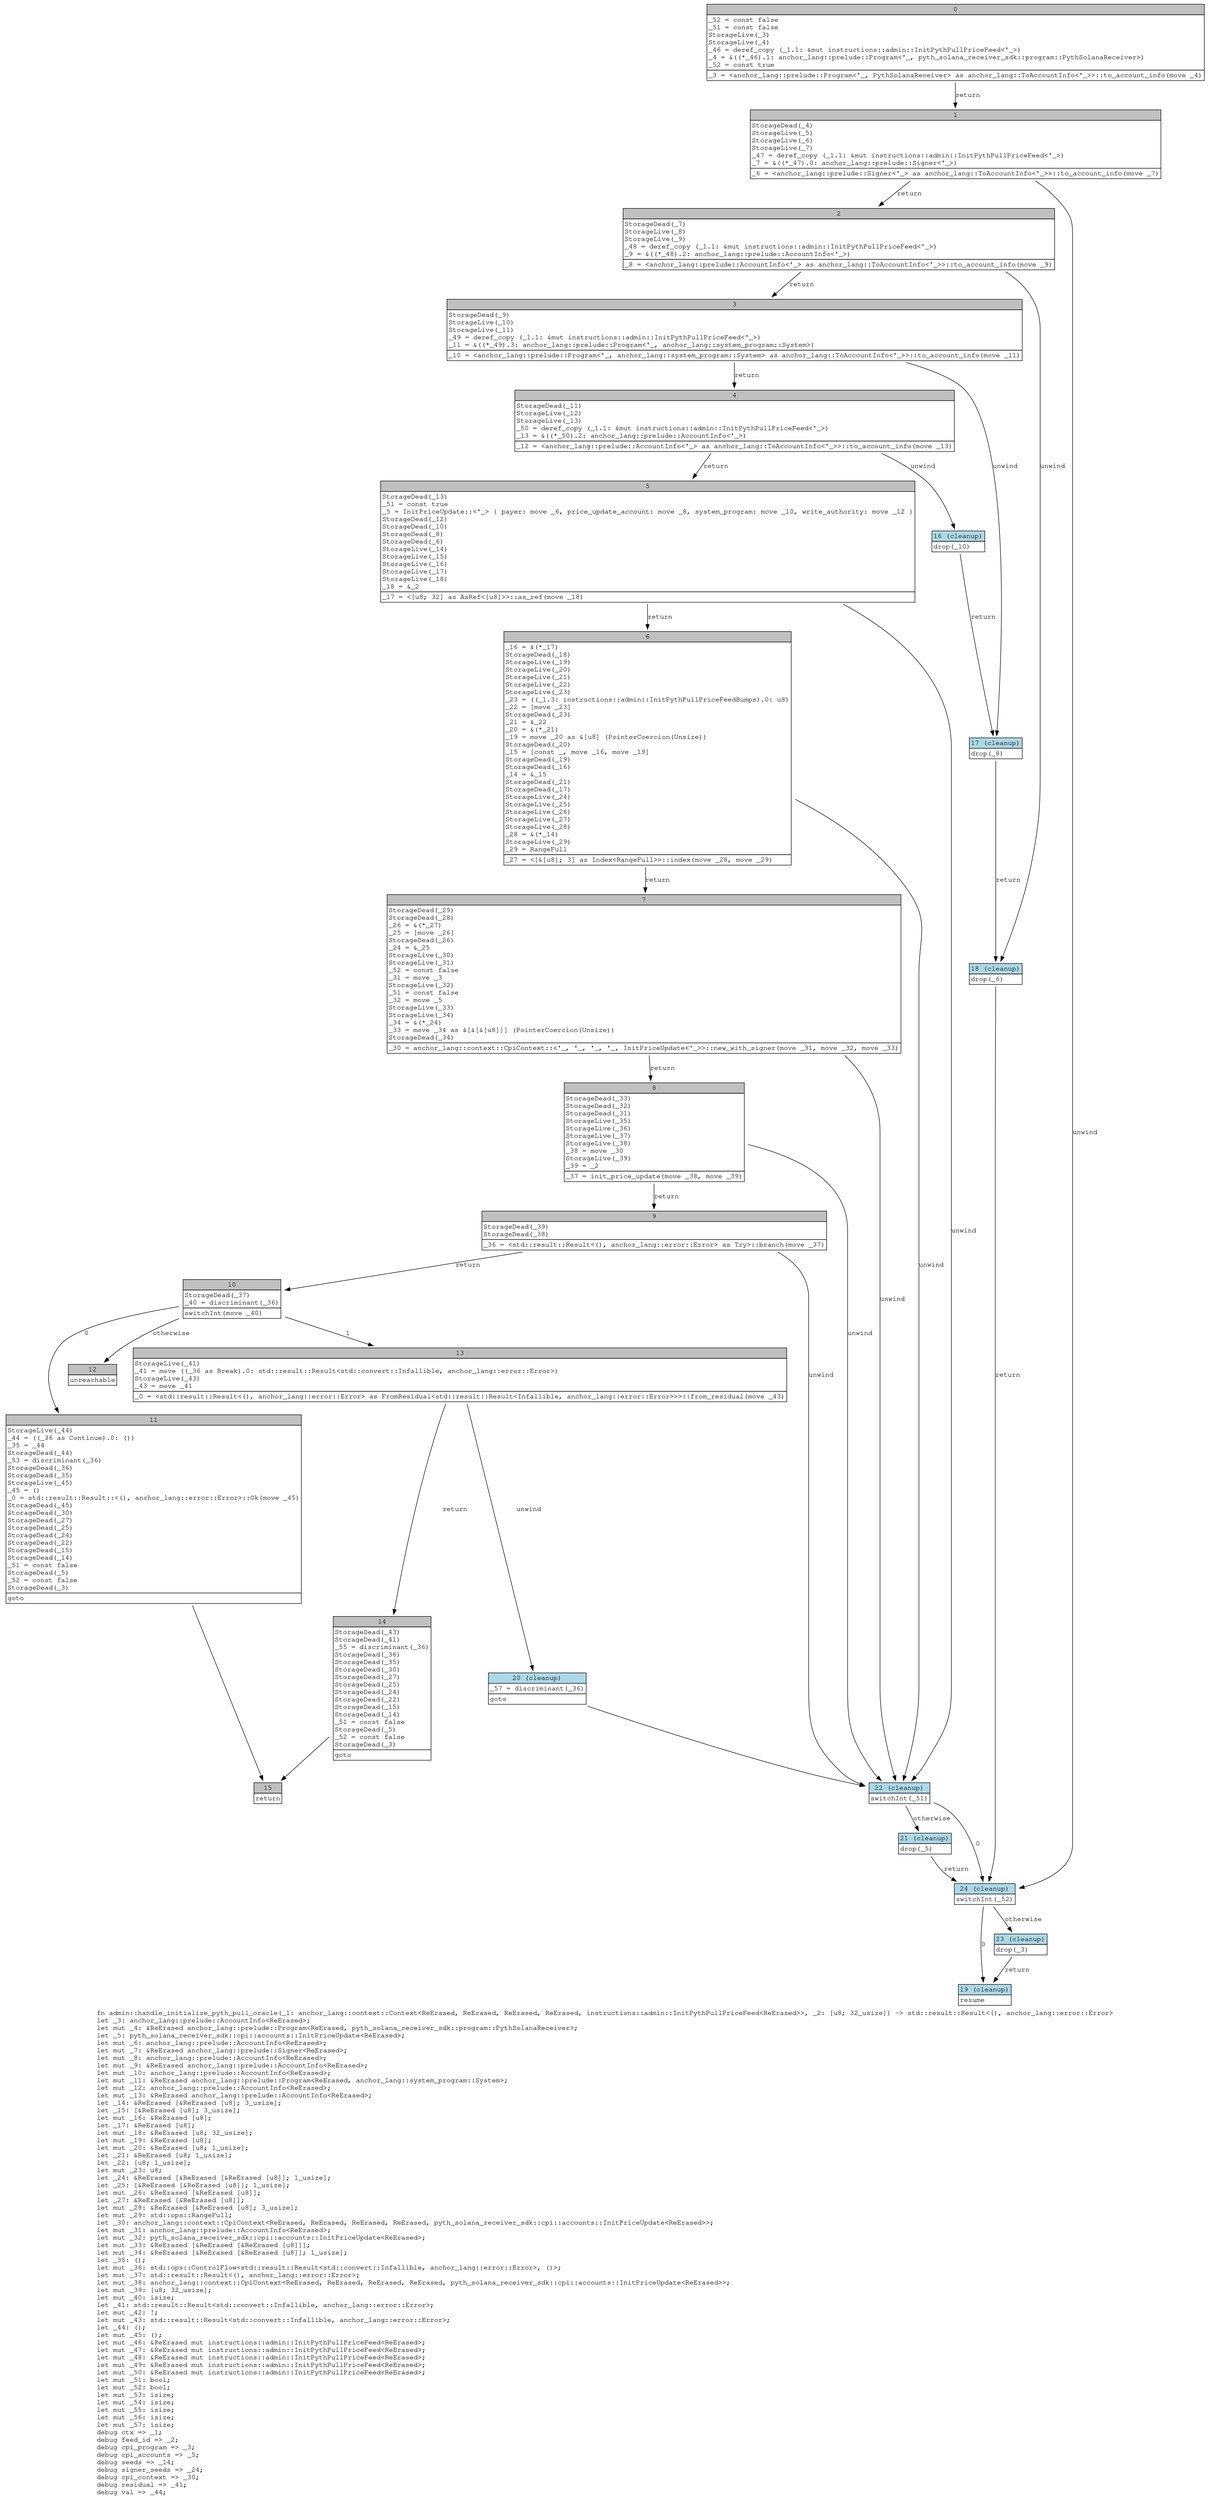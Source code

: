 digraph Mir_0_1115 {
    graph [fontname="Courier, monospace"];
    node [fontname="Courier, monospace"];
    edge [fontname="Courier, monospace"];
    label=<fn admin::handle_initialize_pyth_pull_oracle(_1: anchor_lang::context::Context&lt;ReErased, ReErased, ReErased, ReErased, instructions::admin::InitPythPullPriceFeed&lt;ReErased&gt;&gt;, _2: [u8; 32_usize]) -&gt; std::result::Result&lt;(), anchor_lang::error::Error&gt;<br align="left"/>let _3: anchor_lang::prelude::AccountInfo&lt;ReErased&gt;;<br align="left"/>let mut _4: &amp;ReErased anchor_lang::prelude::Program&lt;ReErased, pyth_solana_receiver_sdk::program::PythSolanaReceiver&gt;;<br align="left"/>let _5: pyth_solana_receiver_sdk::cpi::accounts::InitPriceUpdate&lt;ReErased&gt;;<br align="left"/>let mut _6: anchor_lang::prelude::AccountInfo&lt;ReErased&gt;;<br align="left"/>let mut _7: &amp;ReErased anchor_lang::prelude::Signer&lt;ReErased&gt;;<br align="left"/>let mut _8: anchor_lang::prelude::AccountInfo&lt;ReErased&gt;;<br align="left"/>let mut _9: &amp;ReErased anchor_lang::prelude::AccountInfo&lt;ReErased&gt;;<br align="left"/>let mut _10: anchor_lang::prelude::AccountInfo&lt;ReErased&gt;;<br align="left"/>let mut _11: &amp;ReErased anchor_lang::prelude::Program&lt;ReErased, anchor_lang::system_program::System&gt;;<br align="left"/>let mut _12: anchor_lang::prelude::AccountInfo&lt;ReErased&gt;;<br align="left"/>let mut _13: &amp;ReErased anchor_lang::prelude::AccountInfo&lt;ReErased&gt;;<br align="left"/>let _14: &amp;ReErased [&amp;ReErased [u8]; 3_usize];<br align="left"/>let _15: [&amp;ReErased [u8]; 3_usize];<br align="left"/>let mut _16: &amp;ReErased [u8];<br align="left"/>let _17: &amp;ReErased [u8];<br align="left"/>let mut _18: &amp;ReErased [u8; 32_usize];<br align="left"/>let mut _19: &amp;ReErased [u8];<br align="left"/>let mut _20: &amp;ReErased [u8; 1_usize];<br align="left"/>let _21: &amp;ReErased [u8; 1_usize];<br align="left"/>let _22: [u8; 1_usize];<br align="left"/>let mut _23: u8;<br align="left"/>let _24: &amp;ReErased [&amp;ReErased [&amp;ReErased [u8]]; 1_usize];<br align="left"/>let _25: [&amp;ReErased [&amp;ReErased [u8]]; 1_usize];<br align="left"/>let mut _26: &amp;ReErased [&amp;ReErased [u8]];<br align="left"/>let _27: &amp;ReErased [&amp;ReErased [u8]];<br align="left"/>let mut _28: &amp;ReErased [&amp;ReErased [u8]; 3_usize];<br align="left"/>let mut _29: std::ops::RangeFull;<br align="left"/>let _30: anchor_lang::context::CpiContext&lt;ReErased, ReErased, ReErased, ReErased, pyth_solana_receiver_sdk::cpi::accounts::InitPriceUpdate&lt;ReErased&gt;&gt;;<br align="left"/>let mut _31: anchor_lang::prelude::AccountInfo&lt;ReErased&gt;;<br align="left"/>let mut _32: pyth_solana_receiver_sdk::cpi::accounts::InitPriceUpdate&lt;ReErased&gt;;<br align="left"/>let mut _33: &amp;ReErased [&amp;ReErased [&amp;ReErased [u8]]];<br align="left"/>let mut _34: &amp;ReErased [&amp;ReErased [&amp;ReErased [u8]]; 1_usize];<br align="left"/>let _35: ();<br align="left"/>let mut _36: std::ops::ControlFlow&lt;std::result::Result&lt;std::convert::Infallible, anchor_lang::error::Error&gt;, ()&gt;;<br align="left"/>let mut _37: std::result::Result&lt;(), anchor_lang::error::Error&gt;;<br align="left"/>let mut _38: anchor_lang::context::CpiContext&lt;ReErased, ReErased, ReErased, ReErased, pyth_solana_receiver_sdk::cpi::accounts::InitPriceUpdate&lt;ReErased&gt;&gt;;<br align="left"/>let mut _39: [u8; 32_usize];<br align="left"/>let mut _40: isize;<br align="left"/>let _41: std::result::Result&lt;std::convert::Infallible, anchor_lang::error::Error&gt;;<br align="left"/>let mut _42: !;<br align="left"/>let mut _43: std::result::Result&lt;std::convert::Infallible, anchor_lang::error::Error&gt;;<br align="left"/>let _44: ();<br align="left"/>let mut _45: ();<br align="left"/>let mut _46: &amp;ReErased mut instructions::admin::InitPythPullPriceFeed&lt;ReErased&gt;;<br align="left"/>let mut _47: &amp;ReErased mut instructions::admin::InitPythPullPriceFeed&lt;ReErased&gt;;<br align="left"/>let mut _48: &amp;ReErased mut instructions::admin::InitPythPullPriceFeed&lt;ReErased&gt;;<br align="left"/>let mut _49: &amp;ReErased mut instructions::admin::InitPythPullPriceFeed&lt;ReErased&gt;;<br align="left"/>let mut _50: &amp;ReErased mut instructions::admin::InitPythPullPriceFeed&lt;ReErased&gt;;<br align="left"/>let mut _51: bool;<br align="left"/>let mut _52: bool;<br align="left"/>let mut _53: isize;<br align="left"/>let mut _54: isize;<br align="left"/>let mut _55: isize;<br align="left"/>let mut _56: isize;<br align="left"/>let mut _57: isize;<br align="left"/>debug ctx =&gt; _1;<br align="left"/>debug feed_id =&gt; _2;<br align="left"/>debug cpi_program =&gt; _3;<br align="left"/>debug cpi_accounts =&gt; _5;<br align="left"/>debug seeds =&gt; _14;<br align="left"/>debug signer_seeds =&gt; _24;<br align="left"/>debug cpi_context =&gt; _30;<br align="left"/>debug residual =&gt; _41;<br align="left"/>debug val =&gt; _44;<br align="left"/>>;
    bb0__0_1115 [shape="none", label=<<table border="0" cellborder="1" cellspacing="0"><tr><td bgcolor="gray" align="center" colspan="1">0</td></tr><tr><td align="left" balign="left">_52 = const false<br/>_51 = const false<br/>StorageLive(_3)<br/>StorageLive(_4)<br/>_46 = deref_copy (_1.1: &amp;mut instructions::admin::InitPythPullPriceFeed&lt;'_&gt;)<br/>_4 = &amp;((*_46).1: anchor_lang::prelude::Program&lt;'_, pyth_solana_receiver_sdk::program::PythSolanaReceiver&gt;)<br/>_52 = const true<br/></td></tr><tr><td align="left">_3 = &lt;anchor_lang::prelude::Program&lt;'_, PythSolanaReceiver&gt; as anchor_lang::ToAccountInfo&lt;'_&gt;&gt;::to_account_info(move _4)</td></tr></table>>];
    bb1__0_1115 [shape="none", label=<<table border="0" cellborder="1" cellspacing="0"><tr><td bgcolor="gray" align="center" colspan="1">1</td></tr><tr><td align="left" balign="left">StorageDead(_4)<br/>StorageLive(_5)<br/>StorageLive(_6)<br/>StorageLive(_7)<br/>_47 = deref_copy (_1.1: &amp;mut instructions::admin::InitPythPullPriceFeed&lt;'_&gt;)<br/>_7 = &amp;((*_47).0: anchor_lang::prelude::Signer&lt;'_&gt;)<br/></td></tr><tr><td align="left">_6 = &lt;anchor_lang::prelude::Signer&lt;'_&gt; as anchor_lang::ToAccountInfo&lt;'_&gt;&gt;::to_account_info(move _7)</td></tr></table>>];
    bb2__0_1115 [shape="none", label=<<table border="0" cellborder="1" cellspacing="0"><tr><td bgcolor="gray" align="center" colspan="1">2</td></tr><tr><td align="left" balign="left">StorageDead(_7)<br/>StorageLive(_8)<br/>StorageLive(_9)<br/>_48 = deref_copy (_1.1: &amp;mut instructions::admin::InitPythPullPriceFeed&lt;'_&gt;)<br/>_9 = &amp;((*_48).2: anchor_lang::prelude::AccountInfo&lt;'_&gt;)<br/></td></tr><tr><td align="left">_8 = &lt;anchor_lang::prelude::AccountInfo&lt;'_&gt; as anchor_lang::ToAccountInfo&lt;'_&gt;&gt;::to_account_info(move _9)</td></tr></table>>];
    bb3__0_1115 [shape="none", label=<<table border="0" cellborder="1" cellspacing="0"><tr><td bgcolor="gray" align="center" colspan="1">3</td></tr><tr><td align="left" balign="left">StorageDead(_9)<br/>StorageLive(_10)<br/>StorageLive(_11)<br/>_49 = deref_copy (_1.1: &amp;mut instructions::admin::InitPythPullPriceFeed&lt;'_&gt;)<br/>_11 = &amp;((*_49).3: anchor_lang::prelude::Program&lt;'_, anchor_lang::system_program::System&gt;)<br/></td></tr><tr><td align="left">_10 = &lt;anchor_lang::prelude::Program&lt;'_, anchor_lang::system_program::System&gt; as anchor_lang::ToAccountInfo&lt;'_&gt;&gt;::to_account_info(move _11)</td></tr></table>>];
    bb4__0_1115 [shape="none", label=<<table border="0" cellborder="1" cellspacing="0"><tr><td bgcolor="gray" align="center" colspan="1">4</td></tr><tr><td align="left" balign="left">StorageDead(_11)<br/>StorageLive(_12)<br/>StorageLive(_13)<br/>_50 = deref_copy (_1.1: &amp;mut instructions::admin::InitPythPullPriceFeed&lt;'_&gt;)<br/>_13 = &amp;((*_50).2: anchor_lang::prelude::AccountInfo&lt;'_&gt;)<br/></td></tr><tr><td align="left">_12 = &lt;anchor_lang::prelude::AccountInfo&lt;'_&gt; as anchor_lang::ToAccountInfo&lt;'_&gt;&gt;::to_account_info(move _13)</td></tr></table>>];
    bb5__0_1115 [shape="none", label=<<table border="0" cellborder="1" cellspacing="0"><tr><td bgcolor="gray" align="center" colspan="1">5</td></tr><tr><td align="left" balign="left">StorageDead(_13)<br/>_51 = const true<br/>_5 = InitPriceUpdate::&lt;'_&gt; { payer: move _6, price_update_account: move _8, system_program: move _10, write_authority: move _12 }<br/>StorageDead(_12)<br/>StorageDead(_10)<br/>StorageDead(_8)<br/>StorageDead(_6)<br/>StorageLive(_14)<br/>StorageLive(_15)<br/>StorageLive(_16)<br/>StorageLive(_17)<br/>StorageLive(_18)<br/>_18 = &amp;_2<br/></td></tr><tr><td align="left">_17 = &lt;[u8; 32] as AsRef&lt;[u8]&gt;&gt;::as_ref(move _18)</td></tr></table>>];
    bb6__0_1115 [shape="none", label=<<table border="0" cellborder="1" cellspacing="0"><tr><td bgcolor="gray" align="center" colspan="1">6</td></tr><tr><td align="left" balign="left">_16 = &amp;(*_17)<br/>StorageDead(_18)<br/>StorageLive(_19)<br/>StorageLive(_20)<br/>StorageLive(_21)<br/>StorageLive(_22)<br/>StorageLive(_23)<br/>_23 = ((_1.3: instructions::admin::InitPythPullPriceFeedBumps).0: u8)<br/>_22 = [move _23]<br/>StorageDead(_23)<br/>_21 = &amp;_22<br/>_20 = &amp;(*_21)<br/>_19 = move _20 as &amp;[u8] (PointerCoercion(Unsize))<br/>StorageDead(_20)<br/>_15 = [const _, move _16, move _19]<br/>StorageDead(_19)<br/>StorageDead(_16)<br/>_14 = &amp;_15<br/>StorageDead(_21)<br/>StorageDead(_17)<br/>StorageLive(_24)<br/>StorageLive(_25)<br/>StorageLive(_26)<br/>StorageLive(_27)<br/>StorageLive(_28)<br/>_28 = &amp;(*_14)<br/>StorageLive(_29)<br/>_29 = RangeFull<br/></td></tr><tr><td align="left">_27 = &lt;[&amp;[u8]; 3] as Index&lt;RangeFull&gt;&gt;::index(move _28, move _29)</td></tr></table>>];
    bb7__0_1115 [shape="none", label=<<table border="0" cellborder="1" cellspacing="0"><tr><td bgcolor="gray" align="center" colspan="1">7</td></tr><tr><td align="left" balign="left">StorageDead(_29)<br/>StorageDead(_28)<br/>_26 = &amp;(*_27)<br/>_25 = [move _26]<br/>StorageDead(_26)<br/>_24 = &amp;_25<br/>StorageLive(_30)<br/>StorageLive(_31)<br/>_52 = const false<br/>_31 = move _3<br/>StorageLive(_32)<br/>_51 = const false<br/>_32 = move _5<br/>StorageLive(_33)<br/>StorageLive(_34)<br/>_34 = &amp;(*_24)<br/>_33 = move _34 as &amp;[&amp;[&amp;[u8]]] (PointerCoercion(Unsize))<br/>StorageDead(_34)<br/></td></tr><tr><td align="left">_30 = anchor_lang::context::CpiContext::&lt;'_, '_, '_, '_, InitPriceUpdate&lt;'_&gt;&gt;::new_with_signer(move _31, move _32, move _33)</td></tr></table>>];
    bb8__0_1115 [shape="none", label=<<table border="0" cellborder="1" cellspacing="0"><tr><td bgcolor="gray" align="center" colspan="1">8</td></tr><tr><td align="left" balign="left">StorageDead(_33)<br/>StorageDead(_32)<br/>StorageDead(_31)<br/>StorageLive(_35)<br/>StorageLive(_36)<br/>StorageLive(_37)<br/>StorageLive(_38)<br/>_38 = move _30<br/>StorageLive(_39)<br/>_39 = _2<br/></td></tr><tr><td align="left">_37 = init_price_update(move _38, move _39)</td></tr></table>>];
    bb9__0_1115 [shape="none", label=<<table border="0" cellborder="1" cellspacing="0"><tr><td bgcolor="gray" align="center" colspan="1">9</td></tr><tr><td align="left" balign="left">StorageDead(_39)<br/>StorageDead(_38)<br/></td></tr><tr><td align="left">_36 = &lt;std::result::Result&lt;(), anchor_lang::error::Error&gt; as Try&gt;::branch(move _37)</td></tr></table>>];
    bb10__0_1115 [shape="none", label=<<table border="0" cellborder="1" cellspacing="0"><tr><td bgcolor="gray" align="center" colspan="1">10</td></tr><tr><td align="left" balign="left">StorageDead(_37)<br/>_40 = discriminant(_36)<br/></td></tr><tr><td align="left">switchInt(move _40)</td></tr></table>>];
    bb11__0_1115 [shape="none", label=<<table border="0" cellborder="1" cellspacing="0"><tr><td bgcolor="gray" align="center" colspan="1">11</td></tr><tr><td align="left" balign="left">StorageLive(_44)<br/>_44 = ((_36 as Continue).0: ())<br/>_35 = _44<br/>StorageDead(_44)<br/>_53 = discriminant(_36)<br/>StorageDead(_36)<br/>StorageDead(_35)<br/>StorageLive(_45)<br/>_45 = ()<br/>_0 = std::result::Result::&lt;(), anchor_lang::error::Error&gt;::Ok(move _45)<br/>StorageDead(_45)<br/>StorageDead(_30)<br/>StorageDead(_27)<br/>StorageDead(_25)<br/>StorageDead(_24)<br/>StorageDead(_22)<br/>StorageDead(_15)<br/>StorageDead(_14)<br/>_51 = const false<br/>StorageDead(_5)<br/>_52 = const false<br/>StorageDead(_3)<br/></td></tr><tr><td align="left">goto</td></tr></table>>];
    bb12__0_1115 [shape="none", label=<<table border="0" cellborder="1" cellspacing="0"><tr><td bgcolor="gray" align="center" colspan="1">12</td></tr><tr><td align="left">unreachable</td></tr></table>>];
    bb13__0_1115 [shape="none", label=<<table border="0" cellborder="1" cellspacing="0"><tr><td bgcolor="gray" align="center" colspan="1">13</td></tr><tr><td align="left" balign="left">StorageLive(_41)<br/>_41 = move ((_36 as Break).0: std::result::Result&lt;std::convert::Infallible, anchor_lang::error::Error&gt;)<br/>StorageLive(_43)<br/>_43 = move _41<br/></td></tr><tr><td align="left">_0 = &lt;std::result::Result&lt;(), anchor_lang::error::Error&gt; as FromResidual&lt;std::result::Result&lt;Infallible, anchor_lang::error::Error&gt;&gt;&gt;::from_residual(move _43)</td></tr></table>>];
    bb14__0_1115 [shape="none", label=<<table border="0" cellborder="1" cellspacing="0"><tr><td bgcolor="gray" align="center" colspan="1">14</td></tr><tr><td align="left" balign="left">StorageDead(_43)<br/>StorageDead(_41)<br/>_55 = discriminant(_36)<br/>StorageDead(_36)<br/>StorageDead(_35)<br/>StorageDead(_30)<br/>StorageDead(_27)<br/>StorageDead(_25)<br/>StorageDead(_24)<br/>StorageDead(_22)<br/>StorageDead(_15)<br/>StorageDead(_14)<br/>_51 = const false<br/>StorageDead(_5)<br/>_52 = const false<br/>StorageDead(_3)<br/></td></tr><tr><td align="left">goto</td></tr></table>>];
    bb15__0_1115 [shape="none", label=<<table border="0" cellborder="1" cellspacing="0"><tr><td bgcolor="gray" align="center" colspan="1">15</td></tr><tr><td align="left">return</td></tr></table>>];
    bb16__0_1115 [shape="none", label=<<table border="0" cellborder="1" cellspacing="0"><tr><td bgcolor="lightblue" align="center" colspan="1">16 (cleanup)</td></tr><tr><td align="left">drop(_10)</td></tr></table>>];
    bb17__0_1115 [shape="none", label=<<table border="0" cellborder="1" cellspacing="0"><tr><td bgcolor="lightblue" align="center" colspan="1">17 (cleanup)</td></tr><tr><td align="left">drop(_8)</td></tr></table>>];
    bb18__0_1115 [shape="none", label=<<table border="0" cellborder="1" cellspacing="0"><tr><td bgcolor="lightblue" align="center" colspan="1">18 (cleanup)</td></tr><tr><td align="left">drop(_6)</td></tr></table>>];
    bb19__0_1115 [shape="none", label=<<table border="0" cellborder="1" cellspacing="0"><tr><td bgcolor="lightblue" align="center" colspan="1">19 (cleanup)</td></tr><tr><td align="left">resume</td></tr></table>>];
    bb20__0_1115 [shape="none", label=<<table border="0" cellborder="1" cellspacing="0"><tr><td bgcolor="lightblue" align="center" colspan="1">20 (cleanup)</td></tr><tr><td align="left" balign="left">_57 = discriminant(_36)<br/></td></tr><tr><td align="left">goto</td></tr></table>>];
    bb21__0_1115 [shape="none", label=<<table border="0" cellborder="1" cellspacing="0"><tr><td bgcolor="lightblue" align="center" colspan="1">21 (cleanup)</td></tr><tr><td align="left">drop(_5)</td></tr></table>>];
    bb22__0_1115 [shape="none", label=<<table border="0" cellborder="1" cellspacing="0"><tr><td bgcolor="lightblue" align="center" colspan="1">22 (cleanup)</td></tr><tr><td align="left">switchInt(_51)</td></tr></table>>];
    bb23__0_1115 [shape="none", label=<<table border="0" cellborder="1" cellspacing="0"><tr><td bgcolor="lightblue" align="center" colspan="1">23 (cleanup)</td></tr><tr><td align="left">drop(_3)</td></tr></table>>];
    bb24__0_1115 [shape="none", label=<<table border="0" cellborder="1" cellspacing="0"><tr><td bgcolor="lightblue" align="center" colspan="1">24 (cleanup)</td></tr><tr><td align="left">switchInt(_52)</td></tr></table>>];
    bb0__0_1115 -> bb1__0_1115 [label="return"];
    bb1__0_1115 -> bb2__0_1115 [label="return"];
    bb1__0_1115 -> bb24__0_1115 [label="unwind"];
    bb2__0_1115 -> bb3__0_1115 [label="return"];
    bb2__0_1115 -> bb18__0_1115 [label="unwind"];
    bb3__0_1115 -> bb4__0_1115 [label="return"];
    bb3__0_1115 -> bb17__0_1115 [label="unwind"];
    bb4__0_1115 -> bb5__0_1115 [label="return"];
    bb4__0_1115 -> bb16__0_1115 [label="unwind"];
    bb5__0_1115 -> bb6__0_1115 [label="return"];
    bb5__0_1115 -> bb22__0_1115 [label="unwind"];
    bb6__0_1115 -> bb7__0_1115 [label="return"];
    bb6__0_1115 -> bb22__0_1115 [label="unwind"];
    bb7__0_1115 -> bb8__0_1115 [label="return"];
    bb7__0_1115 -> bb22__0_1115 [label="unwind"];
    bb8__0_1115 -> bb9__0_1115 [label="return"];
    bb8__0_1115 -> bb22__0_1115 [label="unwind"];
    bb9__0_1115 -> bb10__0_1115 [label="return"];
    bb9__0_1115 -> bb22__0_1115 [label="unwind"];
    bb10__0_1115 -> bb11__0_1115 [label="0"];
    bb10__0_1115 -> bb13__0_1115 [label="1"];
    bb10__0_1115 -> bb12__0_1115 [label="otherwise"];
    bb11__0_1115 -> bb15__0_1115 [label=""];
    bb13__0_1115 -> bb14__0_1115 [label="return"];
    bb13__0_1115 -> bb20__0_1115 [label="unwind"];
    bb14__0_1115 -> bb15__0_1115 [label=""];
    bb16__0_1115 -> bb17__0_1115 [label="return"];
    bb17__0_1115 -> bb18__0_1115 [label="return"];
    bb18__0_1115 -> bb24__0_1115 [label="return"];
    bb20__0_1115 -> bb22__0_1115 [label=""];
    bb21__0_1115 -> bb24__0_1115 [label="return"];
    bb22__0_1115 -> bb24__0_1115 [label="0"];
    bb22__0_1115 -> bb21__0_1115 [label="otherwise"];
    bb23__0_1115 -> bb19__0_1115 [label="return"];
    bb24__0_1115 -> bb19__0_1115 [label="0"];
    bb24__0_1115 -> bb23__0_1115 [label="otherwise"];
}
